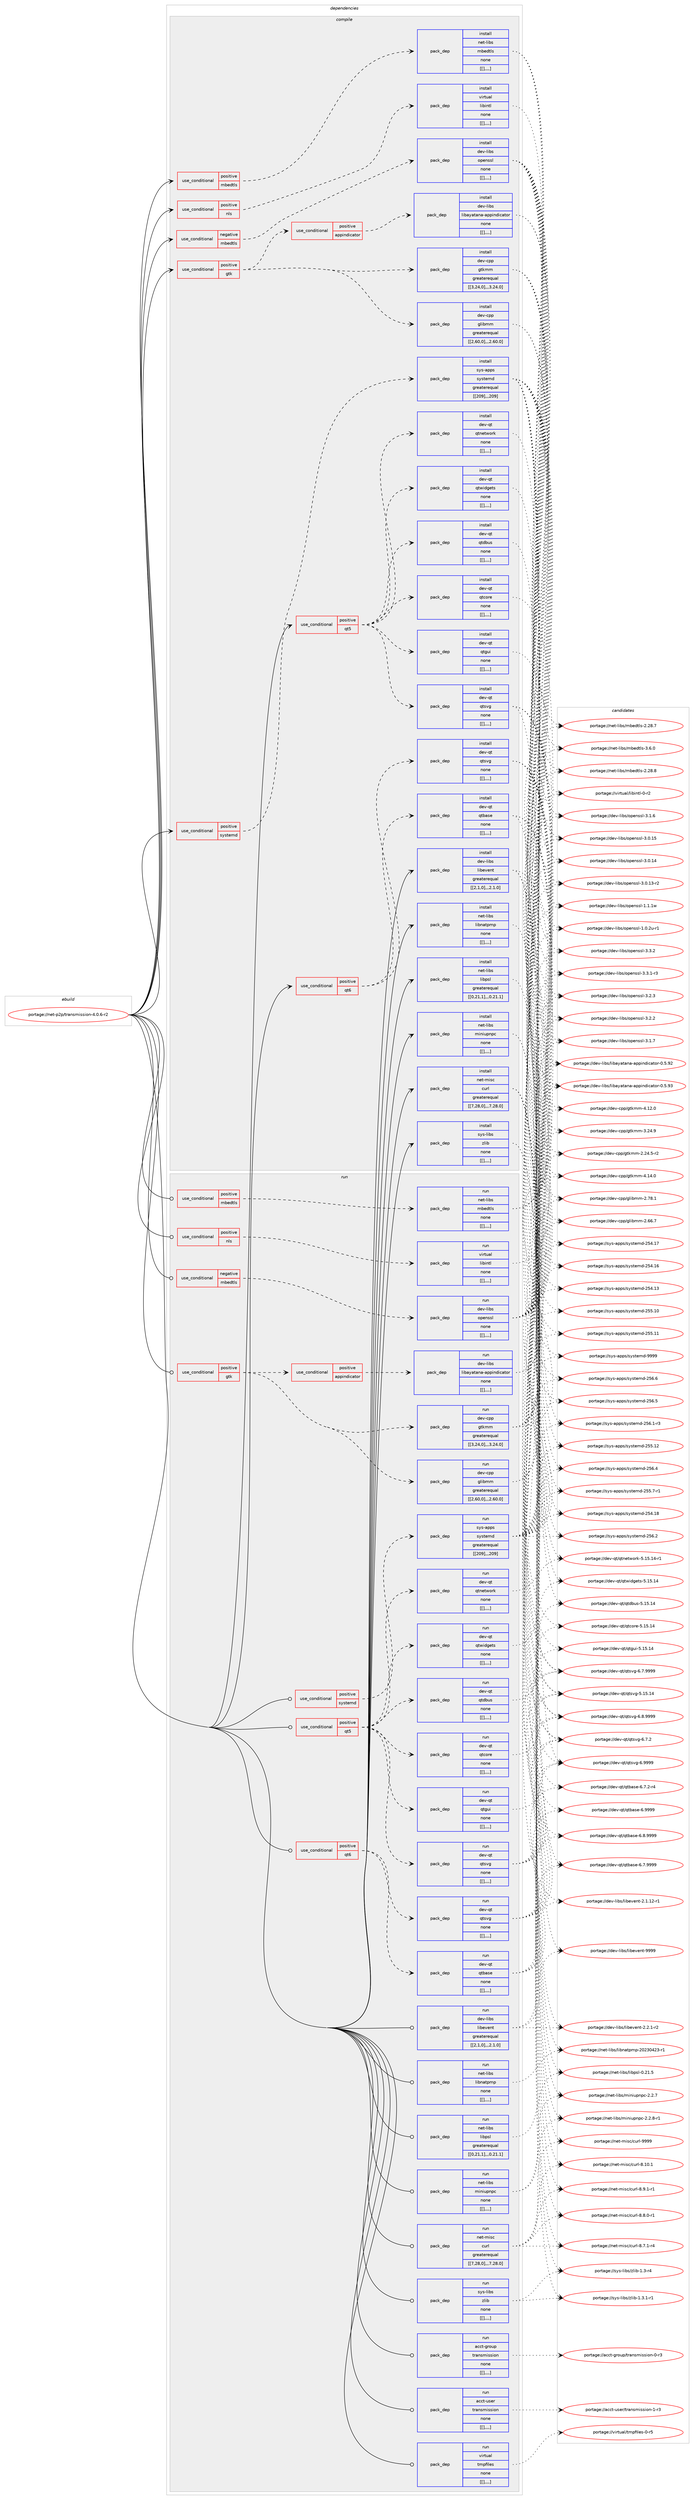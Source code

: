 digraph prolog {

# *************
# Graph options
# *************

newrank=true;
concentrate=true;
compound=true;
graph [rankdir=LR,fontname=Helvetica,fontsize=10,ranksep=1.5];#, ranksep=2.5, nodesep=0.2];
edge  [arrowhead=vee];
node  [fontname=Helvetica,fontsize=10];

# **********
# The ebuild
# **********

subgraph cluster_leftcol {
color=gray;
label=<<i>ebuild</i>>;
id [label="portage://net-p2p/transmission-4.0.6-r2", color=red, width=4, href="../net-p2p/transmission-4.0.6-r2.svg"];
}

# ****************
# The dependencies
# ****************

subgraph cluster_midcol {
color=gray;
label=<<i>dependencies</i>>;
subgraph cluster_compile {
fillcolor="#eeeeee";
style=filled;
label=<<i>compile</i>>;
subgraph cond104345 {
dependency392176 [label=<<TABLE BORDER="0" CELLBORDER="1" CELLSPACING="0" CELLPADDING="4"><TR><TD ROWSPAN="3" CELLPADDING="10">use_conditional</TD></TR><TR><TD>negative</TD></TR><TR><TD>mbedtls</TD></TR></TABLE>>, shape=none, color=red];
subgraph pack285035 {
dependency392177 [label=<<TABLE BORDER="0" CELLBORDER="1" CELLSPACING="0" CELLPADDING="4" WIDTH="220"><TR><TD ROWSPAN="6" CELLPADDING="30">pack_dep</TD></TR><TR><TD WIDTH="110">install</TD></TR><TR><TD>dev-libs</TD></TR><TR><TD>openssl</TD></TR><TR><TD>none</TD></TR><TR><TD>[[],,,,]</TD></TR></TABLE>>, shape=none, color=blue];
}
dependency392176:e -> dependency392177:w [weight=20,style="dashed",arrowhead="vee"];
}
id:e -> dependency392176:w [weight=20,style="solid",arrowhead="vee"];
subgraph cond104346 {
dependency392178 [label=<<TABLE BORDER="0" CELLBORDER="1" CELLSPACING="0" CELLPADDING="4"><TR><TD ROWSPAN="3" CELLPADDING="10">use_conditional</TD></TR><TR><TD>positive</TD></TR><TR><TD>gtk</TD></TR></TABLE>>, shape=none, color=red];
subgraph pack285036 {
dependency392179 [label=<<TABLE BORDER="0" CELLBORDER="1" CELLSPACING="0" CELLPADDING="4" WIDTH="220"><TR><TD ROWSPAN="6" CELLPADDING="30">pack_dep</TD></TR><TR><TD WIDTH="110">install</TD></TR><TR><TD>dev-cpp</TD></TR><TR><TD>gtkmm</TD></TR><TR><TD>greaterequal</TD></TR><TR><TD>[[3,24,0],,,3.24.0]</TD></TR></TABLE>>, shape=none, color=blue];
}
dependency392178:e -> dependency392179:w [weight=20,style="dashed",arrowhead="vee"];
subgraph pack285037 {
dependency392180 [label=<<TABLE BORDER="0" CELLBORDER="1" CELLSPACING="0" CELLPADDING="4" WIDTH="220"><TR><TD ROWSPAN="6" CELLPADDING="30">pack_dep</TD></TR><TR><TD WIDTH="110">install</TD></TR><TR><TD>dev-cpp</TD></TR><TR><TD>glibmm</TD></TR><TR><TD>greaterequal</TD></TR><TR><TD>[[2,60,0],,,2.60.0]</TD></TR></TABLE>>, shape=none, color=blue];
}
dependency392178:e -> dependency392180:w [weight=20,style="dashed",arrowhead="vee"];
subgraph cond104347 {
dependency392181 [label=<<TABLE BORDER="0" CELLBORDER="1" CELLSPACING="0" CELLPADDING="4"><TR><TD ROWSPAN="3" CELLPADDING="10">use_conditional</TD></TR><TR><TD>positive</TD></TR><TR><TD>appindicator</TD></TR></TABLE>>, shape=none, color=red];
subgraph pack285038 {
dependency392182 [label=<<TABLE BORDER="0" CELLBORDER="1" CELLSPACING="0" CELLPADDING="4" WIDTH="220"><TR><TD ROWSPAN="6" CELLPADDING="30">pack_dep</TD></TR><TR><TD WIDTH="110">install</TD></TR><TR><TD>dev-libs</TD></TR><TR><TD>libayatana-appindicator</TD></TR><TR><TD>none</TD></TR><TR><TD>[[],,,,]</TD></TR></TABLE>>, shape=none, color=blue];
}
dependency392181:e -> dependency392182:w [weight=20,style="dashed",arrowhead="vee"];
}
dependency392178:e -> dependency392181:w [weight=20,style="dashed",arrowhead="vee"];
}
id:e -> dependency392178:w [weight=20,style="solid",arrowhead="vee"];
subgraph cond104348 {
dependency392183 [label=<<TABLE BORDER="0" CELLBORDER="1" CELLSPACING="0" CELLPADDING="4"><TR><TD ROWSPAN="3" CELLPADDING="10">use_conditional</TD></TR><TR><TD>positive</TD></TR><TR><TD>mbedtls</TD></TR></TABLE>>, shape=none, color=red];
subgraph pack285039 {
dependency392184 [label=<<TABLE BORDER="0" CELLBORDER="1" CELLSPACING="0" CELLPADDING="4" WIDTH="220"><TR><TD ROWSPAN="6" CELLPADDING="30">pack_dep</TD></TR><TR><TD WIDTH="110">install</TD></TR><TR><TD>net-libs</TD></TR><TR><TD>mbedtls</TD></TR><TR><TD>none</TD></TR><TR><TD>[[],,,,]</TD></TR></TABLE>>, shape=none, color=blue];
}
dependency392183:e -> dependency392184:w [weight=20,style="dashed",arrowhead="vee"];
}
id:e -> dependency392183:w [weight=20,style="solid",arrowhead="vee"];
subgraph cond104349 {
dependency392185 [label=<<TABLE BORDER="0" CELLBORDER="1" CELLSPACING="0" CELLPADDING="4"><TR><TD ROWSPAN="3" CELLPADDING="10">use_conditional</TD></TR><TR><TD>positive</TD></TR><TR><TD>nls</TD></TR></TABLE>>, shape=none, color=red];
subgraph pack285040 {
dependency392186 [label=<<TABLE BORDER="0" CELLBORDER="1" CELLSPACING="0" CELLPADDING="4" WIDTH="220"><TR><TD ROWSPAN="6" CELLPADDING="30">pack_dep</TD></TR><TR><TD WIDTH="110">install</TD></TR><TR><TD>virtual</TD></TR><TR><TD>libintl</TD></TR><TR><TD>none</TD></TR><TR><TD>[[],,,,]</TD></TR></TABLE>>, shape=none, color=blue];
}
dependency392185:e -> dependency392186:w [weight=20,style="dashed",arrowhead="vee"];
}
id:e -> dependency392185:w [weight=20,style="solid",arrowhead="vee"];
subgraph cond104350 {
dependency392187 [label=<<TABLE BORDER="0" CELLBORDER="1" CELLSPACING="0" CELLPADDING="4"><TR><TD ROWSPAN="3" CELLPADDING="10">use_conditional</TD></TR><TR><TD>positive</TD></TR><TR><TD>qt5</TD></TR></TABLE>>, shape=none, color=red];
subgraph pack285041 {
dependency392188 [label=<<TABLE BORDER="0" CELLBORDER="1" CELLSPACING="0" CELLPADDING="4" WIDTH="220"><TR><TD ROWSPAN="6" CELLPADDING="30">pack_dep</TD></TR><TR><TD WIDTH="110">install</TD></TR><TR><TD>dev-qt</TD></TR><TR><TD>qtcore</TD></TR><TR><TD>none</TD></TR><TR><TD>[[],,,,]</TD></TR></TABLE>>, shape=none, color=blue];
}
dependency392187:e -> dependency392188:w [weight=20,style="dashed",arrowhead="vee"];
subgraph pack285042 {
dependency392189 [label=<<TABLE BORDER="0" CELLBORDER="1" CELLSPACING="0" CELLPADDING="4" WIDTH="220"><TR><TD ROWSPAN="6" CELLPADDING="30">pack_dep</TD></TR><TR><TD WIDTH="110">install</TD></TR><TR><TD>dev-qt</TD></TR><TR><TD>qtdbus</TD></TR><TR><TD>none</TD></TR><TR><TD>[[],,,,]</TD></TR></TABLE>>, shape=none, color=blue];
}
dependency392187:e -> dependency392189:w [weight=20,style="dashed",arrowhead="vee"];
subgraph pack285043 {
dependency392190 [label=<<TABLE BORDER="0" CELLBORDER="1" CELLSPACING="0" CELLPADDING="4" WIDTH="220"><TR><TD ROWSPAN="6" CELLPADDING="30">pack_dep</TD></TR><TR><TD WIDTH="110">install</TD></TR><TR><TD>dev-qt</TD></TR><TR><TD>qtgui</TD></TR><TR><TD>none</TD></TR><TR><TD>[[],,,,]</TD></TR></TABLE>>, shape=none, color=blue];
}
dependency392187:e -> dependency392190:w [weight=20,style="dashed",arrowhead="vee"];
subgraph pack285044 {
dependency392191 [label=<<TABLE BORDER="0" CELLBORDER="1" CELLSPACING="0" CELLPADDING="4" WIDTH="220"><TR><TD ROWSPAN="6" CELLPADDING="30">pack_dep</TD></TR><TR><TD WIDTH="110">install</TD></TR><TR><TD>dev-qt</TD></TR><TR><TD>qtnetwork</TD></TR><TR><TD>none</TD></TR><TR><TD>[[],,,,]</TD></TR></TABLE>>, shape=none, color=blue];
}
dependency392187:e -> dependency392191:w [weight=20,style="dashed",arrowhead="vee"];
subgraph pack285045 {
dependency392192 [label=<<TABLE BORDER="0" CELLBORDER="1" CELLSPACING="0" CELLPADDING="4" WIDTH="220"><TR><TD ROWSPAN="6" CELLPADDING="30">pack_dep</TD></TR><TR><TD WIDTH="110">install</TD></TR><TR><TD>dev-qt</TD></TR><TR><TD>qtsvg</TD></TR><TR><TD>none</TD></TR><TR><TD>[[],,,,]</TD></TR></TABLE>>, shape=none, color=blue];
}
dependency392187:e -> dependency392192:w [weight=20,style="dashed",arrowhead="vee"];
subgraph pack285046 {
dependency392193 [label=<<TABLE BORDER="0" CELLBORDER="1" CELLSPACING="0" CELLPADDING="4" WIDTH="220"><TR><TD ROWSPAN="6" CELLPADDING="30">pack_dep</TD></TR><TR><TD WIDTH="110">install</TD></TR><TR><TD>dev-qt</TD></TR><TR><TD>qtwidgets</TD></TR><TR><TD>none</TD></TR><TR><TD>[[],,,,]</TD></TR></TABLE>>, shape=none, color=blue];
}
dependency392187:e -> dependency392193:w [weight=20,style="dashed",arrowhead="vee"];
}
id:e -> dependency392187:w [weight=20,style="solid",arrowhead="vee"];
subgraph cond104351 {
dependency392194 [label=<<TABLE BORDER="0" CELLBORDER="1" CELLSPACING="0" CELLPADDING="4"><TR><TD ROWSPAN="3" CELLPADDING="10">use_conditional</TD></TR><TR><TD>positive</TD></TR><TR><TD>qt6</TD></TR></TABLE>>, shape=none, color=red];
subgraph pack285047 {
dependency392195 [label=<<TABLE BORDER="0" CELLBORDER="1" CELLSPACING="0" CELLPADDING="4" WIDTH="220"><TR><TD ROWSPAN="6" CELLPADDING="30">pack_dep</TD></TR><TR><TD WIDTH="110">install</TD></TR><TR><TD>dev-qt</TD></TR><TR><TD>qtbase</TD></TR><TR><TD>none</TD></TR><TR><TD>[[],,,,]</TD></TR></TABLE>>, shape=none, color=blue];
}
dependency392194:e -> dependency392195:w [weight=20,style="dashed",arrowhead="vee"];
subgraph pack285048 {
dependency392196 [label=<<TABLE BORDER="0" CELLBORDER="1" CELLSPACING="0" CELLPADDING="4" WIDTH="220"><TR><TD ROWSPAN="6" CELLPADDING="30">pack_dep</TD></TR><TR><TD WIDTH="110">install</TD></TR><TR><TD>dev-qt</TD></TR><TR><TD>qtsvg</TD></TR><TR><TD>none</TD></TR><TR><TD>[[],,,,]</TD></TR></TABLE>>, shape=none, color=blue];
}
dependency392194:e -> dependency392196:w [weight=20,style="dashed",arrowhead="vee"];
}
id:e -> dependency392194:w [weight=20,style="solid",arrowhead="vee"];
subgraph cond104352 {
dependency392197 [label=<<TABLE BORDER="0" CELLBORDER="1" CELLSPACING="0" CELLPADDING="4"><TR><TD ROWSPAN="3" CELLPADDING="10">use_conditional</TD></TR><TR><TD>positive</TD></TR><TR><TD>systemd</TD></TR></TABLE>>, shape=none, color=red];
subgraph pack285049 {
dependency392198 [label=<<TABLE BORDER="0" CELLBORDER="1" CELLSPACING="0" CELLPADDING="4" WIDTH="220"><TR><TD ROWSPAN="6" CELLPADDING="30">pack_dep</TD></TR><TR><TD WIDTH="110">install</TD></TR><TR><TD>sys-apps</TD></TR><TR><TD>systemd</TD></TR><TR><TD>greaterequal</TD></TR><TR><TD>[[209],,,209]</TD></TR></TABLE>>, shape=none, color=blue];
}
dependency392197:e -> dependency392198:w [weight=20,style="dashed",arrowhead="vee"];
}
id:e -> dependency392197:w [weight=20,style="solid",arrowhead="vee"];
subgraph pack285050 {
dependency392199 [label=<<TABLE BORDER="0" CELLBORDER="1" CELLSPACING="0" CELLPADDING="4" WIDTH="220"><TR><TD ROWSPAN="6" CELLPADDING="30">pack_dep</TD></TR><TR><TD WIDTH="110">install</TD></TR><TR><TD>dev-libs</TD></TR><TR><TD>libevent</TD></TR><TR><TD>greaterequal</TD></TR><TR><TD>[[2,1,0],,,2.1.0]</TD></TR></TABLE>>, shape=none, color=blue];
}
id:e -> dependency392199:w [weight=20,style="solid",arrowhead="vee"];
subgraph pack285051 {
dependency392200 [label=<<TABLE BORDER="0" CELLBORDER="1" CELLSPACING="0" CELLPADDING="4" WIDTH="220"><TR><TD ROWSPAN="6" CELLPADDING="30">pack_dep</TD></TR><TR><TD WIDTH="110">install</TD></TR><TR><TD>net-libs</TD></TR><TR><TD>libnatpmp</TD></TR><TR><TD>none</TD></TR><TR><TD>[[],,,,]</TD></TR></TABLE>>, shape=none, color=blue];
}
id:e -> dependency392200:w [weight=20,style="solid",arrowhead="vee"];
subgraph pack285052 {
dependency392201 [label=<<TABLE BORDER="0" CELLBORDER="1" CELLSPACING="0" CELLPADDING="4" WIDTH="220"><TR><TD ROWSPAN="6" CELLPADDING="30">pack_dep</TD></TR><TR><TD WIDTH="110">install</TD></TR><TR><TD>net-libs</TD></TR><TR><TD>libpsl</TD></TR><TR><TD>greaterequal</TD></TR><TR><TD>[[0,21,1],,,0.21.1]</TD></TR></TABLE>>, shape=none, color=blue];
}
id:e -> dependency392201:w [weight=20,style="solid",arrowhead="vee"];
subgraph pack285053 {
dependency392202 [label=<<TABLE BORDER="0" CELLBORDER="1" CELLSPACING="0" CELLPADDING="4" WIDTH="220"><TR><TD ROWSPAN="6" CELLPADDING="30">pack_dep</TD></TR><TR><TD WIDTH="110">install</TD></TR><TR><TD>net-libs</TD></TR><TR><TD>miniupnpc</TD></TR><TR><TD>none</TD></TR><TR><TD>[[],,,,]</TD></TR></TABLE>>, shape=none, color=blue];
}
id:e -> dependency392202:w [weight=20,style="solid",arrowhead="vee"];
subgraph pack285054 {
dependency392203 [label=<<TABLE BORDER="0" CELLBORDER="1" CELLSPACING="0" CELLPADDING="4" WIDTH="220"><TR><TD ROWSPAN="6" CELLPADDING="30">pack_dep</TD></TR><TR><TD WIDTH="110">install</TD></TR><TR><TD>net-misc</TD></TR><TR><TD>curl</TD></TR><TR><TD>greaterequal</TD></TR><TR><TD>[[7,28,0],,,7.28.0]</TD></TR></TABLE>>, shape=none, color=blue];
}
id:e -> dependency392203:w [weight=20,style="solid",arrowhead="vee"];
subgraph pack285055 {
dependency392204 [label=<<TABLE BORDER="0" CELLBORDER="1" CELLSPACING="0" CELLPADDING="4" WIDTH="220"><TR><TD ROWSPAN="6" CELLPADDING="30">pack_dep</TD></TR><TR><TD WIDTH="110">install</TD></TR><TR><TD>sys-libs</TD></TR><TR><TD>zlib</TD></TR><TR><TD>none</TD></TR><TR><TD>[[],,,,]</TD></TR></TABLE>>, shape=none, color=blue];
}
id:e -> dependency392204:w [weight=20,style="solid",arrowhead="vee"];
}
subgraph cluster_compileandrun {
fillcolor="#eeeeee";
style=filled;
label=<<i>compile and run</i>>;
}
subgraph cluster_run {
fillcolor="#eeeeee";
style=filled;
label=<<i>run</i>>;
subgraph cond104353 {
dependency392205 [label=<<TABLE BORDER="0" CELLBORDER="1" CELLSPACING="0" CELLPADDING="4"><TR><TD ROWSPAN="3" CELLPADDING="10">use_conditional</TD></TR><TR><TD>negative</TD></TR><TR><TD>mbedtls</TD></TR></TABLE>>, shape=none, color=red];
subgraph pack285056 {
dependency392206 [label=<<TABLE BORDER="0" CELLBORDER="1" CELLSPACING="0" CELLPADDING="4" WIDTH="220"><TR><TD ROWSPAN="6" CELLPADDING="30">pack_dep</TD></TR><TR><TD WIDTH="110">run</TD></TR><TR><TD>dev-libs</TD></TR><TR><TD>openssl</TD></TR><TR><TD>none</TD></TR><TR><TD>[[],,,,]</TD></TR></TABLE>>, shape=none, color=blue];
}
dependency392205:e -> dependency392206:w [weight=20,style="dashed",arrowhead="vee"];
}
id:e -> dependency392205:w [weight=20,style="solid",arrowhead="odot"];
subgraph cond104354 {
dependency392207 [label=<<TABLE BORDER="0" CELLBORDER="1" CELLSPACING="0" CELLPADDING="4"><TR><TD ROWSPAN="3" CELLPADDING="10">use_conditional</TD></TR><TR><TD>positive</TD></TR><TR><TD>gtk</TD></TR></TABLE>>, shape=none, color=red];
subgraph pack285057 {
dependency392208 [label=<<TABLE BORDER="0" CELLBORDER="1" CELLSPACING="0" CELLPADDING="4" WIDTH="220"><TR><TD ROWSPAN="6" CELLPADDING="30">pack_dep</TD></TR><TR><TD WIDTH="110">run</TD></TR><TR><TD>dev-cpp</TD></TR><TR><TD>gtkmm</TD></TR><TR><TD>greaterequal</TD></TR><TR><TD>[[3,24,0],,,3.24.0]</TD></TR></TABLE>>, shape=none, color=blue];
}
dependency392207:e -> dependency392208:w [weight=20,style="dashed",arrowhead="vee"];
subgraph pack285058 {
dependency392209 [label=<<TABLE BORDER="0" CELLBORDER="1" CELLSPACING="0" CELLPADDING="4" WIDTH="220"><TR><TD ROWSPAN="6" CELLPADDING="30">pack_dep</TD></TR><TR><TD WIDTH="110">run</TD></TR><TR><TD>dev-cpp</TD></TR><TR><TD>glibmm</TD></TR><TR><TD>greaterequal</TD></TR><TR><TD>[[2,60,0],,,2.60.0]</TD></TR></TABLE>>, shape=none, color=blue];
}
dependency392207:e -> dependency392209:w [weight=20,style="dashed",arrowhead="vee"];
subgraph cond104355 {
dependency392210 [label=<<TABLE BORDER="0" CELLBORDER="1" CELLSPACING="0" CELLPADDING="4"><TR><TD ROWSPAN="3" CELLPADDING="10">use_conditional</TD></TR><TR><TD>positive</TD></TR><TR><TD>appindicator</TD></TR></TABLE>>, shape=none, color=red];
subgraph pack285059 {
dependency392211 [label=<<TABLE BORDER="0" CELLBORDER="1" CELLSPACING="0" CELLPADDING="4" WIDTH="220"><TR><TD ROWSPAN="6" CELLPADDING="30">pack_dep</TD></TR><TR><TD WIDTH="110">run</TD></TR><TR><TD>dev-libs</TD></TR><TR><TD>libayatana-appindicator</TD></TR><TR><TD>none</TD></TR><TR><TD>[[],,,,]</TD></TR></TABLE>>, shape=none, color=blue];
}
dependency392210:e -> dependency392211:w [weight=20,style="dashed",arrowhead="vee"];
}
dependency392207:e -> dependency392210:w [weight=20,style="dashed",arrowhead="vee"];
}
id:e -> dependency392207:w [weight=20,style="solid",arrowhead="odot"];
subgraph cond104356 {
dependency392212 [label=<<TABLE BORDER="0" CELLBORDER="1" CELLSPACING="0" CELLPADDING="4"><TR><TD ROWSPAN="3" CELLPADDING="10">use_conditional</TD></TR><TR><TD>positive</TD></TR><TR><TD>mbedtls</TD></TR></TABLE>>, shape=none, color=red];
subgraph pack285060 {
dependency392213 [label=<<TABLE BORDER="0" CELLBORDER="1" CELLSPACING="0" CELLPADDING="4" WIDTH="220"><TR><TD ROWSPAN="6" CELLPADDING="30">pack_dep</TD></TR><TR><TD WIDTH="110">run</TD></TR><TR><TD>net-libs</TD></TR><TR><TD>mbedtls</TD></TR><TR><TD>none</TD></TR><TR><TD>[[],,,,]</TD></TR></TABLE>>, shape=none, color=blue];
}
dependency392212:e -> dependency392213:w [weight=20,style="dashed",arrowhead="vee"];
}
id:e -> dependency392212:w [weight=20,style="solid",arrowhead="odot"];
subgraph cond104357 {
dependency392214 [label=<<TABLE BORDER="0" CELLBORDER="1" CELLSPACING="0" CELLPADDING="4"><TR><TD ROWSPAN="3" CELLPADDING="10">use_conditional</TD></TR><TR><TD>positive</TD></TR><TR><TD>nls</TD></TR></TABLE>>, shape=none, color=red];
subgraph pack285061 {
dependency392215 [label=<<TABLE BORDER="0" CELLBORDER="1" CELLSPACING="0" CELLPADDING="4" WIDTH="220"><TR><TD ROWSPAN="6" CELLPADDING="30">pack_dep</TD></TR><TR><TD WIDTH="110">run</TD></TR><TR><TD>virtual</TD></TR><TR><TD>libintl</TD></TR><TR><TD>none</TD></TR><TR><TD>[[],,,,]</TD></TR></TABLE>>, shape=none, color=blue];
}
dependency392214:e -> dependency392215:w [weight=20,style="dashed",arrowhead="vee"];
}
id:e -> dependency392214:w [weight=20,style="solid",arrowhead="odot"];
subgraph cond104358 {
dependency392216 [label=<<TABLE BORDER="0" CELLBORDER="1" CELLSPACING="0" CELLPADDING="4"><TR><TD ROWSPAN="3" CELLPADDING="10">use_conditional</TD></TR><TR><TD>positive</TD></TR><TR><TD>qt5</TD></TR></TABLE>>, shape=none, color=red];
subgraph pack285062 {
dependency392217 [label=<<TABLE BORDER="0" CELLBORDER="1" CELLSPACING="0" CELLPADDING="4" WIDTH="220"><TR><TD ROWSPAN="6" CELLPADDING="30">pack_dep</TD></TR><TR><TD WIDTH="110">run</TD></TR><TR><TD>dev-qt</TD></TR><TR><TD>qtcore</TD></TR><TR><TD>none</TD></TR><TR><TD>[[],,,,]</TD></TR></TABLE>>, shape=none, color=blue];
}
dependency392216:e -> dependency392217:w [weight=20,style="dashed",arrowhead="vee"];
subgraph pack285063 {
dependency392218 [label=<<TABLE BORDER="0" CELLBORDER="1" CELLSPACING="0" CELLPADDING="4" WIDTH="220"><TR><TD ROWSPAN="6" CELLPADDING="30">pack_dep</TD></TR><TR><TD WIDTH="110">run</TD></TR><TR><TD>dev-qt</TD></TR><TR><TD>qtdbus</TD></TR><TR><TD>none</TD></TR><TR><TD>[[],,,,]</TD></TR></TABLE>>, shape=none, color=blue];
}
dependency392216:e -> dependency392218:w [weight=20,style="dashed",arrowhead="vee"];
subgraph pack285064 {
dependency392219 [label=<<TABLE BORDER="0" CELLBORDER="1" CELLSPACING="0" CELLPADDING="4" WIDTH="220"><TR><TD ROWSPAN="6" CELLPADDING="30">pack_dep</TD></TR><TR><TD WIDTH="110">run</TD></TR><TR><TD>dev-qt</TD></TR><TR><TD>qtgui</TD></TR><TR><TD>none</TD></TR><TR><TD>[[],,,,]</TD></TR></TABLE>>, shape=none, color=blue];
}
dependency392216:e -> dependency392219:w [weight=20,style="dashed",arrowhead="vee"];
subgraph pack285065 {
dependency392220 [label=<<TABLE BORDER="0" CELLBORDER="1" CELLSPACING="0" CELLPADDING="4" WIDTH="220"><TR><TD ROWSPAN="6" CELLPADDING="30">pack_dep</TD></TR><TR><TD WIDTH="110">run</TD></TR><TR><TD>dev-qt</TD></TR><TR><TD>qtnetwork</TD></TR><TR><TD>none</TD></TR><TR><TD>[[],,,,]</TD></TR></TABLE>>, shape=none, color=blue];
}
dependency392216:e -> dependency392220:w [weight=20,style="dashed",arrowhead="vee"];
subgraph pack285066 {
dependency392221 [label=<<TABLE BORDER="0" CELLBORDER="1" CELLSPACING="0" CELLPADDING="4" WIDTH="220"><TR><TD ROWSPAN="6" CELLPADDING="30">pack_dep</TD></TR><TR><TD WIDTH="110">run</TD></TR><TR><TD>dev-qt</TD></TR><TR><TD>qtsvg</TD></TR><TR><TD>none</TD></TR><TR><TD>[[],,,,]</TD></TR></TABLE>>, shape=none, color=blue];
}
dependency392216:e -> dependency392221:w [weight=20,style="dashed",arrowhead="vee"];
subgraph pack285067 {
dependency392222 [label=<<TABLE BORDER="0" CELLBORDER="1" CELLSPACING="0" CELLPADDING="4" WIDTH="220"><TR><TD ROWSPAN="6" CELLPADDING="30">pack_dep</TD></TR><TR><TD WIDTH="110">run</TD></TR><TR><TD>dev-qt</TD></TR><TR><TD>qtwidgets</TD></TR><TR><TD>none</TD></TR><TR><TD>[[],,,,]</TD></TR></TABLE>>, shape=none, color=blue];
}
dependency392216:e -> dependency392222:w [weight=20,style="dashed",arrowhead="vee"];
}
id:e -> dependency392216:w [weight=20,style="solid",arrowhead="odot"];
subgraph cond104359 {
dependency392223 [label=<<TABLE BORDER="0" CELLBORDER="1" CELLSPACING="0" CELLPADDING="4"><TR><TD ROWSPAN="3" CELLPADDING="10">use_conditional</TD></TR><TR><TD>positive</TD></TR><TR><TD>qt6</TD></TR></TABLE>>, shape=none, color=red];
subgraph pack285068 {
dependency392224 [label=<<TABLE BORDER="0" CELLBORDER="1" CELLSPACING="0" CELLPADDING="4" WIDTH="220"><TR><TD ROWSPAN="6" CELLPADDING="30">pack_dep</TD></TR><TR><TD WIDTH="110">run</TD></TR><TR><TD>dev-qt</TD></TR><TR><TD>qtbase</TD></TR><TR><TD>none</TD></TR><TR><TD>[[],,,,]</TD></TR></TABLE>>, shape=none, color=blue];
}
dependency392223:e -> dependency392224:w [weight=20,style="dashed",arrowhead="vee"];
subgraph pack285069 {
dependency392225 [label=<<TABLE BORDER="0" CELLBORDER="1" CELLSPACING="0" CELLPADDING="4" WIDTH="220"><TR><TD ROWSPAN="6" CELLPADDING="30">pack_dep</TD></TR><TR><TD WIDTH="110">run</TD></TR><TR><TD>dev-qt</TD></TR><TR><TD>qtsvg</TD></TR><TR><TD>none</TD></TR><TR><TD>[[],,,,]</TD></TR></TABLE>>, shape=none, color=blue];
}
dependency392223:e -> dependency392225:w [weight=20,style="dashed",arrowhead="vee"];
}
id:e -> dependency392223:w [weight=20,style="solid",arrowhead="odot"];
subgraph cond104360 {
dependency392226 [label=<<TABLE BORDER="0" CELLBORDER="1" CELLSPACING="0" CELLPADDING="4"><TR><TD ROWSPAN="3" CELLPADDING="10">use_conditional</TD></TR><TR><TD>positive</TD></TR><TR><TD>systemd</TD></TR></TABLE>>, shape=none, color=red];
subgraph pack285070 {
dependency392227 [label=<<TABLE BORDER="0" CELLBORDER="1" CELLSPACING="0" CELLPADDING="4" WIDTH="220"><TR><TD ROWSPAN="6" CELLPADDING="30">pack_dep</TD></TR><TR><TD WIDTH="110">run</TD></TR><TR><TD>sys-apps</TD></TR><TR><TD>systemd</TD></TR><TR><TD>greaterequal</TD></TR><TR><TD>[[209],,,209]</TD></TR></TABLE>>, shape=none, color=blue];
}
dependency392226:e -> dependency392227:w [weight=20,style="dashed",arrowhead="vee"];
}
id:e -> dependency392226:w [weight=20,style="solid",arrowhead="odot"];
subgraph pack285071 {
dependency392228 [label=<<TABLE BORDER="0" CELLBORDER="1" CELLSPACING="0" CELLPADDING="4" WIDTH="220"><TR><TD ROWSPAN="6" CELLPADDING="30">pack_dep</TD></TR><TR><TD WIDTH="110">run</TD></TR><TR><TD>acct-group</TD></TR><TR><TD>transmission</TD></TR><TR><TD>none</TD></TR><TR><TD>[[],,,,]</TD></TR></TABLE>>, shape=none, color=blue];
}
id:e -> dependency392228:w [weight=20,style="solid",arrowhead="odot"];
subgraph pack285072 {
dependency392229 [label=<<TABLE BORDER="0" CELLBORDER="1" CELLSPACING="0" CELLPADDING="4" WIDTH="220"><TR><TD ROWSPAN="6" CELLPADDING="30">pack_dep</TD></TR><TR><TD WIDTH="110">run</TD></TR><TR><TD>acct-user</TD></TR><TR><TD>transmission</TD></TR><TR><TD>none</TD></TR><TR><TD>[[],,,,]</TD></TR></TABLE>>, shape=none, color=blue];
}
id:e -> dependency392229:w [weight=20,style="solid",arrowhead="odot"];
subgraph pack285073 {
dependency392230 [label=<<TABLE BORDER="0" CELLBORDER="1" CELLSPACING="0" CELLPADDING="4" WIDTH="220"><TR><TD ROWSPAN="6" CELLPADDING="30">pack_dep</TD></TR><TR><TD WIDTH="110">run</TD></TR><TR><TD>dev-libs</TD></TR><TR><TD>libevent</TD></TR><TR><TD>greaterequal</TD></TR><TR><TD>[[2,1,0],,,2.1.0]</TD></TR></TABLE>>, shape=none, color=blue];
}
id:e -> dependency392230:w [weight=20,style="solid",arrowhead="odot"];
subgraph pack285074 {
dependency392231 [label=<<TABLE BORDER="0" CELLBORDER="1" CELLSPACING="0" CELLPADDING="4" WIDTH="220"><TR><TD ROWSPAN="6" CELLPADDING="30">pack_dep</TD></TR><TR><TD WIDTH="110">run</TD></TR><TR><TD>net-libs</TD></TR><TR><TD>libnatpmp</TD></TR><TR><TD>none</TD></TR><TR><TD>[[],,,,]</TD></TR></TABLE>>, shape=none, color=blue];
}
id:e -> dependency392231:w [weight=20,style="solid",arrowhead="odot"];
subgraph pack285075 {
dependency392232 [label=<<TABLE BORDER="0" CELLBORDER="1" CELLSPACING="0" CELLPADDING="4" WIDTH="220"><TR><TD ROWSPAN="6" CELLPADDING="30">pack_dep</TD></TR><TR><TD WIDTH="110">run</TD></TR><TR><TD>net-libs</TD></TR><TR><TD>libpsl</TD></TR><TR><TD>greaterequal</TD></TR><TR><TD>[[0,21,1],,,0.21.1]</TD></TR></TABLE>>, shape=none, color=blue];
}
id:e -> dependency392232:w [weight=20,style="solid",arrowhead="odot"];
subgraph pack285076 {
dependency392233 [label=<<TABLE BORDER="0" CELLBORDER="1" CELLSPACING="0" CELLPADDING="4" WIDTH="220"><TR><TD ROWSPAN="6" CELLPADDING="30">pack_dep</TD></TR><TR><TD WIDTH="110">run</TD></TR><TR><TD>net-libs</TD></TR><TR><TD>miniupnpc</TD></TR><TR><TD>none</TD></TR><TR><TD>[[],,,,]</TD></TR></TABLE>>, shape=none, color=blue];
}
id:e -> dependency392233:w [weight=20,style="solid",arrowhead="odot"];
subgraph pack285077 {
dependency392234 [label=<<TABLE BORDER="0" CELLBORDER="1" CELLSPACING="0" CELLPADDING="4" WIDTH="220"><TR><TD ROWSPAN="6" CELLPADDING="30">pack_dep</TD></TR><TR><TD WIDTH="110">run</TD></TR><TR><TD>net-misc</TD></TR><TR><TD>curl</TD></TR><TR><TD>greaterequal</TD></TR><TR><TD>[[7,28,0],,,7.28.0]</TD></TR></TABLE>>, shape=none, color=blue];
}
id:e -> dependency392234:w [weight=20,style="solid",arrowhead="odot"];
subgraph pack285078 {
dependency392235 [label=<<TABLE BORDER="0" CELLBORDER="1" CELLSPACING="0" CELLPADDING="4" WIDTH="220"><TR><TD ROWSPAN="6" CELLPADDING="30">pack_dep</TD></TR><TR><TD WIDTH="110">run</TD></TR><TR><TD>sys-libs</TD></TR><TR><TD>zlib</TD></TR><TR><TD>none</TD></TR><TR><TD>[[],,,,]</TD></TR></TABLE>>, shape=none, color=blue];
}
id:e -> dependency392235:w [weight=20,style="solid",arrowhead="odot"];
subgraph pack285079 {
dependency392236 [label=<<TABLE BORDER="0" CELLBORDER="1" CELLSPACING="0" CELLPADDING="4" WIDTH="220"><TR><TD ROWSPAN="6" CELLPADDING="30">pack_dep</TD></TR><TR><TD WIDTH="110">run</TD></TR><TR><TD>virtual</TD></TR><TR><TD>tmpfiles</TD></TR><TR><TD>none</TD></TR><TR><TD>[[],,,,]</TD></TR></TABLE>>, shape=none, color=blue];
}
id:e -> dependency392236:w [weight=20,style="solid",arrowhead="odot"];
}
}

# **************
# The candidates
# **************

subgraph cluster_choices {
rank=same;
color=gray;
label=<<i>candidates</i>>;

subgraph choice285035 {
color=black;
nodesep=1;
choice100101118451081059811547111112101110115115108455146514650 [label="portage://dev-libs/openssl-3.3.2", color=red, width=4,href="../dev-libs/openssl-3.3.2.svg"];
choice1001011184510810598115471111121011101151151084551465146494511451 [label="portage://dev-libs/openssl-3.3.1-r3", color=red, width=4,href="../dev-libs/openssl-3.3.1-r3.svg"];
choice100101118451081059811547111112101110115115108455146504651 [label="portage://dev-libs/openssl-3.2.3", color=red, width=4,href="../dev-libs/openssl-3.2.3.svg"];
choice100101118451081059811547111112101110115115108455146504650 [label="portage://dev-libs/openssl-3.2.2", color=red, width=4,href="../dev-libs/openssl-3.2.2.svg"];
choice100101118451081059811547111112101110115115108455146494655 [label="portage://dev-libs/openssl-3.1.7", color=red, width=4,href="../dev-libs/openssl-3.1.7.svg"];
choice100101118451081059811547111112101110115115108455146494654 [label="portage://dev-libs/openssl-3.1.6", color=red, width=4,href="../dev-libs/openssl-3.1.6.svg"];
choice10010111845108105981154711111210111011511510845514648464953 [label="portage://dev-libs/openssl-3.0.15", color=red, width=4,href="../dev-libs/openssl-3.0.15.svg"];
choice10010111845108105981154711111210111011511510845514648464952 [label="portage://dev-libs/openssl-3.0.14", color=red, width=4,href="../dev-libs/openssl-3.0.14.svg"];
choice100101118451081059811547111112101110115115108455146484649514511450 [label="portage://dev-libs/openssl-3.0.13-r2", color=red, width=4,href="../dev-libs/openssl-3.0.13-r2.svg"];
choice100101118451081059811547111112101110115115108454946494649119 [label="portage://dev-libs/openssl-1.1.1w", color=red, width=4,href="../dev-libs/openssl-1.1.1w.svg"];
choice1001011184510810598115471111121011101151151084549464846501174511449 [label="portage://dev-libs/openssl-1.0.2u-r1", color=red, width=4,href="../dev-libs/openssl-1.0.2u-r1.svg"];
dependency392177:e -> choice100101118451081059811547111112101110115115108455146514650:w [style=dotted,weight="100"];
dependency392177:e -> choice1001011184510810598115471111121011101151151084551465146494511451:w [style=dotted,weight="100"];
dependency392177:e -> choice100101118451081059811547111112101110115115108455146504651:w [style=dotted,weight="100"];
dependency392177:e -> choice100101118451081059811547111112101110115115108455146504650:w [style=dotted,weight="100"];
dependency392177:e -> choice100101118451081059811547111112101110115115108455146494655:w [style=dotted,weight="100"];
dependency392177:e -> choice100101118451081059811547111112101110115115108455146494654:w [style=dotted,weight="100"];
dependency392177:e -> choice10010111845108105981154711111210111011511510845514648464953:w [style=dotted,weight="100"];
dependency392177:e -> choice10010111845108105981154711111210111011511510845514648464952:w [style=dotted,weight="100"];
dependency392177:e -> choice100101118451081059811547111112101110115115108455146484649514511450:w [style=dotted,weight="100"];
dependency392177:e -> choice100101118451081059811547111112101110115115108454946494649119:w [style=dotted,weight="100"];
dependency392177:e -> choice1001011184510810598115471111121011101151151084549464846501174511449:w [style=dotted,weight="100"];
}
subgraph choice285036 {
color=black;
nodesep=1;
choice10010111845991121124710311610710910945524649524648 [label="portage://dev-cpp/gtkmm-4.14.0", color=red, width=4,href="../dev-cpp/gtkmm-4.14.0.svg"];
choice10010111845991121124710311610710910945524649504648 [label="portage://dev-cpp/gtkmm-4.12.0", color=red, width=4,href="../dev-cpp/gtkmm-4.12.0.svg"];
choice10010111845991121124710311610710910945514650524657 [label="portage://dev-cpp/gtkmm-3.24.9", color=red, width=4,href="../dev-cpp/gtkmm-3.24.9.svg"];
choice100101118459911211247103116107109109455046505246534511450 [label="portage://dev-cpp/gtkmm-2.24.5-r2", color=red, width=4,href="../dev-cpp/gtkmm-2.24.5-r2.svg"];
dependency392179:e -> choice10010111845991121124710311610710910945524649524648:w [style=dotted,weight="100"];
dependency392179:e -> choice10010111845991121124710311610710910945524649504648:w [style=dotted,weight="100"];
dependency392179:e -> choice10010111845991121124710311610710910945514650524657:w [style=dotted,weight="100"];
dependency392179:e -> choice100101118459911211247103116107109109455046505246534511450:w [style=dotted,weight="100"];
}
subgraph choice285037 {
color=black;
nodesep=1;
choice1001011184599112112471031081059810910945504655564649 [label="portage://dev-cpp/glibmm-2.78.1", color=red, width=4,href="../dev-cpp/glibmm-2.78.1.svg"];
choice1001011184599112112471031081059810910945504654544655 [label="portage://dev-cpp/glibmm-2.66.7", color=red, width=4,href="../dev-cpp/glibmm-2.66.7.svg"];
dependency392180:e -> choice1001011184599112112471031081059810910945504655564649:w [style=dotted,weight="100"];
dependency392180:e -> choice1001011184599112112471031081059810910945504654544655:w [style=dotted,weight="100"];
}
subgraph choice285038 {
color=black;
nodesep=1;
choice10010111845108105981154710810598971219711697110974597112112105110100105999711611111445484653465751 [label="portage://dev-libs/libayatana-appindicator-0.5.93", color=red, width=4,href="../dev-libs/libayatana-appindicator-0.5.93.svg"];
choice10010111845108105981154710810598971219711697110974597112112105110100105999711611111445484653465750 [label="portage://dev-libs/libayatana-appindicator-0.5.92", color=red, width=4,href="../dev-libs/libayatana-appindicator-0.5.92.svg"];
dependency392182:e -> choice10010111845108105981154710810598971219711697110974597112112105110100105999711611111445484653465751:w [style=dotted,weight="100"];
dependency392182:e -> choice10010111845108105981154710810598971219711697110974597112112105110100105999711611111445484653465750:w [style=dotted,weight="100"];
}
subgraph choice285039 {
color=black;
nodesep=1;
choice11010111645108105981154710998101100116108115455146544648 [label="portage://net-libs/mbedtls-3.6.0", color=red, width=4,href="../net-libs/mbedtls-3.6.0.svg"];
choice1101011164510810598115471099810110011610811545504650564656 [label="portage://net-libs/mbedtls-2.28.8", color=red, width=4,href="../net-libs/mbedtls-2.28.8.svg"];
choice1101011164510810598115471099810110011610811545504650564655 [label="portage://net-libs/mbedtls-2.28.7", color=red, width=4,href="../net-libs/mbedtls-2.28.7.svg"];
dependency392184:e -> choice11010111645108105981154710998101100116108115455146544648:w [style=dotted,weight="100"];
dependency392184:e -> choice1101011164510810598115471099810110011610811545504650564656:w [style=dotted,weight="100"];
dependency392184:e -> choice1101011164510810598115471099810110011610811545504650564655:w [style=dotted,weight="100"];
}
subgraph choice285040 {
color=black;
nodesep=1;
choice11810511411611797108471081059810511011610845484511450 [label="portage://virtual/libintl-0-r2", color=red, width=4,href="../virtual/libintl-0-r2.svg"];
dependency392186:e -> choice11810511411611797108471081059810511011610845484511450:w [style=dotted,weight="100"];
}
subgraph choice285041 {
color=black;
nodesep=1;
choice1001011184511311647113116991111141014553464953464952 [label="portage://dev-qt/qtcore-5.15.14", color=red, width=4,href="../dev-qt/qtcore-5.15.14.svg"];
dependency392188:e -> choice1001011184511311647113116991111141014553464953464952:w [style=dotted,weight="100"];
}
subgraph choice285042 {
color=black;
nodesep=1;
choice1001011184511311647113116100981171154553464953464952 [label="portage://dev-qt/qtdbus-5.15.14", color=red, width=4,href="../dev-qt/qtdbus-5.15.14.svg"];
dependency392189:e -> choice1001011184511311647113116100981171154553464953464952:w [style=dotted,weight="100"];
}
subgraph choice285043 {
color=black;
nodesep=1;
choice10010111845113116471131161031171054553464953464952 [label="portage://dev-qt/qtgui-5.15.14", color=red, width=4,href="../dev-qt/qtgui-5.15.14.svg"];
dependency392190:e -> choice10010111845113116471131161031171054553464953464952:w [style=dotted,weight="100"];
}
subgraph choice285044 {
color=black;
nodesep=1;
choice100101118451131164711311611010111611911111410745534649534649524511449 [label="portage://dev-qt/qtnetwork-5.15.14-r1", color=red, width=4,href="../dev-qt/qtnetwork-5.15.14-r1.svg"];
dependency392191:e -> choice100101118451131164711311611010111611911111410745534649534649524511449:w [style=dotted,weight="100"];
}
subgraph choice285045 {
color=black;
nodesep=1;
choice100101118451131164711311611511810345544657575757 [label="portage://dev-qt/qtsvg-6.9999", color=red, width=4,href="../dev-qt/qtsvg-6.9999.svg"];
choice1001011184511311647113116115118103455446564657575757 [label="portage://dev-qt/qtsvg-6.8.9999", color=red, width=4,href="../dev-qt/qtsvg-6.8.9999.svg"];
choice1001011184511311647113116115118103455446554657575757 [label="portage://dev-qt/qtsvg-6.7.9999", color=red, width=4,href="../dev-qt/qtsvg-6.7.9999.svg"];
choice1001011184511311647113116115118103455446554650 [label="portage://dev-qt/qtsvg-6.7.2", color=red, width=4,href="../dev-qt/qtsvg-6.7.2.svg"];
choice10010111845113116471131161151181034553464953464952 [label="portage://dev-qt/qtsvg-5.15.14", color=red, width=4,href="../dev-qt/qtsvg-5.15.14.svg"];
dependency392192:e -> choice100101118451131164711311611511810345544657575757:w [style=dotted,weight="100"];
dependency392192:e -> choice1001011184511311647113116115118103455446564657575757:w [style=dotted,weight="100"];
dependency392192:e -> choice1001011184511311647113116115118103455446554657575757:w [style=dotted,weight="100"];
dependency392192:e -> choice1001011184511311647113116115118103455446554650:w [style=dotted,weight="100"];
dependency392192:e -> choice10010111845113116471131161151181034553464953464952:w [style=dotted,weight="100"];
}
subgraph choice285046 {
color=black;
nodesep=1;
choice10010111845113116471131161191051001031011161154553464953464952 [label="portage://dev-qt/qtwidgets-5.15.14", color=red, width=4,href="../dev-qt/qtwidgets-5.15.14.svg"];
dependency392193:e -> choice10010111845113116471131161191051001031011161154553464953464952:w [style=dotted,weight="100"];
}
subgraph choice285047 {
color=black;
nodesep=1;
choice1001011184511311647113116989711510145544657575757 [label="portage://dev-qt/qtbase-6.9999", color=red, width=4,href="../dev-qt/qtbase-6.9999.svg"];
choice10010111845113116471131169897115101455446564657575757 [label="portage://dev-qt/qtbase-6.8.9999", color=red, width=4,href="../dev-qt/qtbase-6.8.9999.svg"];
choice10010111845113116471131169897115101455446554657575757 [label="portage://dev-qt/qtbase-6.7.9999", color=red, width=4,href="../dev-qt/qtbase-6.7.9999.svg"];
choice100101118451131164711311698971151014554465546504511452 [label="portage://dev-qt/qtbase-6.7.2-r4", color=red, width=4,href="../dev-qt/qtbase-6.7.2-r4.svg"];
dependency392195:e -> choice1001011184511311647113116989711510145544657575757:w [style=dotted,weight="100"];
dependency392195:e -> choice10010111845113116471131169897115101455446564657575757:w [style=dotted,weight="100"];
dependency392195:e -> choice10010111845113116471131169897115101455446554657575757:w [style=dotted,weight="100"];
dependency392195:e -> choice100101118451131164711311698971151014554465546504511452:w [style=dotted,weight="100"];
}
subgraph choice285048 {
color=black;
nodesep=1;
choice100101118451131164711311611511810345544657575757 [label="portage://dev-qt/qtsvg-6.9999", color=red, width=4,href="../dev-qt/qtsvg-6.9999.svg"];
choice1001011184511311647113116115118103455446564657575757 [label="portage://dev-qt/qtsvg-6.8.9999", color=red, width=4,href="../dev-qt/qtsvg-6.8.9999.svg"];
choice1001011184511311647113116115118103455446554657575757 [label="portage://dev-qt/qtsvg-6.7.9999", color=red, width=4,href="../dev-qt/qtsvg-6.7.9999.svg"];
choice1001011184511311647113116115118103455446554650 [label="portage://dev-qt/qtsvg-6.7.2", color=red, width=4,href="../dev-qt/qtsvg-6.7.2.svg"];
choice10010111845113116471131161151181034553464953464952 [label="portage://dev-qt/qtsvg-5.15.14", color=red, width=4,href="../dev-qt/qtsvg-5.15.14.svg"];
dependency392196:e -> choice100101118451131164711311611511810345544657575757:w [style=dotted,weight="100"];
dependency392196:e -> choice1001011184511311647113116115118103455446564657575757:w [style=dotted,weight="100"];
dependency392196:e -> choice1001011184511311647113116115118103455446554657575757:w [style=dotted,weight="100"];
dependency392196:e -> choice1001011184511311647113116115118103455446554650:w [style=dotted,weight="100"];
dependency392196:e -> choice10010111845113116471131161151181034553464953464952:w [style=dotted,weight="100"];
}
subgraph choice285049 {
color=black;
nodesep=1;
choice1151211154597112112115471151211151161011091004557575757 [label="portage://sys-apps/systemd-9999", color=red, width=4,href="../sys-apps/systemd-9999.svg"];
choice115121115459711211211547115121115116101109100455053544654 [label="portage://sys-apps/systemd-256.6", color=red, width=4,href="../sys-apps/systemd-256.6.svg"];
choice115121115459711211211547115121115116101109100455053544653 [label="portage://sys-apps/systemd-256.5", color=red, width=4,href="../sys-apps/systemd-256.5.svg"];
choice115121115459711211211547115121115116101109100455053544652 [label="portage://sys-apps/systemd-256.4", color=red, width=4,href="../sys-apps/systemd-256.4.svg"];
choice115121115459711211211547115121115116101109100455053544650 [label="portage://sys-apps/systemd-256.2", color=red, width=4,href="../sys-apps/systemd-256.2.svg"];
choice1151211154597112112115471151211151161011091004550535446494511451 [label="portage://sys-apps/systemd-256.1-r3", color=red, width=4,href="../sys-apps/systemd-256.1-r3.svg"];
choice11512111545971121121154711512111511610110910045505353464950 [label="portage://sys-apps/systemd-255.12", color=red, width=4,href="../sys-apps/systemd-255.12.svg"];
choice11512111545971121121154711512111511610110910045505353464949 [label="portage://sys-apps/systemd-255.11", color=red, width=4,href="../sys-apps/systemd-255.11.svg"];
choice11512111545971121121154711512111511610110910045505353464948 [label="portage://sys-apps/systemd-255.10", color=red, width=4,href="../sys-apps/systemd-255.10.svg"];
choice1151211154597112112115471151211151161011091004550535346554511449 [label="portage://sys-apps/systemd-255.7-r1", color=red, width=4,href="../sys-apps/systemd-255.7-r1.svg"];
choice11512111545971121121154711512111511610110910045505352464956 [label="portage://sys-apps/systemd-254.18", color=red, width=4,href="../sys-apps/systemd-254.18.svg"];
choice11512111545971121121154711512111511610110910045505352464955 [label="portage://sys-apps/systemd-254.17", color=red, width=4,href="../sys-apps/systemd-254.17.svg"];
choice11512111545971121121154711512111511610110910045505352464954 [label="portage://sys-apps/systemd-254.16", color=red, width=4,href="../sys-apps/systemd-254.16.svg"];
choice11512111545971121121154711512111511610110910045505352464951 [label="portage://sys-apps/systemd-254.13", color=red, width=4,href="../sys-apps/systemd-254.13.svg"];
dependency392198:e -> choice1151211154597112112115471151211151161011091004557575757:w [style=dotted,weight="100"];
dependency392198:e -> choice115121115459711211211547115121115116101109100455053544654:w [style=dotted,weight="100"];
dependency392198:e -> choice115121115459711211211547115121115116101109100455053544653:w [style=dotted,weight="100"];
dependency392198:e -> choice115121115459711211211547115121115116101109100455053544652:w [style=dotted,weight="100"];
dependency392198:e -> choice115121115459711211211547115121115116101109100455053544650:w [style=dotted,weight="100"];
dependency392198:e -> choice1151211154597112112115471151211151161011091004550535446494511451:w [style=dotted,weight="100"];
dependency392198:e -> choice11512111545971121121154711512111511610110910045505353464950:w [style=dotted,weight="100"];
dependency392198:e -> choice11512111545971121121154711512111511610110910045505353464949:w [style=dotted,weight="100"];
dependency392198:e -> choice11512111545971121121154711512111511610110910045505353464948:w [style=dotted,weight="100"];
dependency392198:e -> choice1151211154597112112115471151211151161011091004550535346554511449:w [style=dotted,weight="100"];
dependency392198:e -> choice11512111545971121121154711512111511610110910045505352464956:w [style=dotted,weight="100"];
dependency392198:e -> choice11512111545971121121154711512111511610110910045505352464955:w [style=dotted,weight="100"];
dependency392198:e -> choice11512111545971121121154711512111511610110910045505352464954:w [style=dotted,weight="100"];
dependency392198:e -> choice11512111545971121121154711512111511610110910045505352464951:w [style=dotted,weight="100"];
}
subgraph choice285050 {
color=black;
nodesep=1;
choice100101118451081059811547108105981011181011101164557575757 [label="portage://dev-libs/libevent-9999", color=red, width=4,href="../dev-libs/libevent-9999.svg"];
choice100101118451081059811547108105981011181011101164550465046494511450 [label="portage://dev-libs/libevent-2.2.1-r2", color=red, width=4,href="../dev-libs/libevent-2.2.1-r2.svg"];
choice10010111845108105981154710810598101118101110116455046494649504511449 [label="portage://dev-libs/libevent-2.1.12-r1", color=red, width=4,href="../dev-libs/libevent-2.1.12-r1.svg"];
dependency392199:e -> choice100101118451081059811547108105981011181011101164557575757:w [style=dotted,weight="100"];
dependency392199:e -> choice100101118451081059811547108105981011181011101164550465046494511450:w [style=dotted,weight="100"];
dependency392199:e -> choice10010111845108105981154710810598101118101110116455046494649504511449:w [style=dotted,weight="100"];
}
subgraph choice285051 {
color=black;
nodesep=1;
choice11010111645108105981154710810598110971161121091124550485051485250514511449 [label="portage://net-libs/libnatpmp-20230423-r1", color=red, width=4,href="../net-libs/libnatpmp-20230423-r1.svg"];
dependency392200:e -> choice11010111645108105981154710810598110971161121091124550485051485250514511449:w [style=dotted,weight="100"];
}
subgraph choice285052 {
color=black;
nodesep=1;
choice1101011164510810598115471081059811211510845484650494653 [label="portage://net-libs/libpsl-0.21.5", color=red, width=4,href="../net-libs/libpsl-0.21.5.svg"];
dependency392201:e -> choice1101011164510810598115471081059811211510845484650494653:w [style=dotted,weight="100"];
}
subgraph choice285053 {
color=black;
nodesep=1;
choice110101116451081059811547109105110105117112110112994550465046564511449 [label="portage://net-libs/miniupnpc-2.2.8-r1", color=red, width=4,href="../net-libs/miniupnpc-2.2.8-r1.svg"];
choice11010111645108105981154710910511010511711211011299455046504655 [label="portage://net-libs/miniupnpc-2.2.7", color=red, width=4,href="../net-libs/miniupnpc-2.2.7.svg"];
dependency392202:e -> choice110101116451081059811547109105110105117112110112994550465046564511449:w [style=dotted,weight="100"];
dependency392202:e -> choice11010111645108105981154710910511010511711211011299455046504655:w [style=dotted,weight="100"];
}
subgraph choice285054 {
color=black;
nodesep=1;
choice110101116451091051159947991171141084557575757 [label="portage://net-misc/curl-9999", color=red, width=4,href="../net-misc/curl-9999.svg"];
choice1101011164510910511599479911711410845564649484649 [label="portage://net-misc/curl-8.10.1", color=red, width=4,href="../net-misc/curl-8.10.1.svg"];
choice110101116451091051159947991171141084556465746494511449 [label="portage://net-misc/curl-8.9.1-r1", color=red, width=4,href="../net-misc/curl-8.9.1-r1.svg"];
choice110101116451091051159947991171141084556465646484511449 [label="portage://net-misc/curl-8.8.0-r1", color=red, width=4,href="../net-misc/curl-8.8.0-r1.svg"];
choice110101116451091051159947991171141084556465546494511452 [label="portage://net-misc/curl-8.7.1-r4", color=red, width=4,href="../net-misc/curl-8.7.1-r4.svg"];
dependency392203:e -> choice110101116451091051159947991171141084557575757:w [style=dotted,weight="100"];
dependency392203:e -> choice1101011164510910511599479911711410845564649484649:w [style=dotted,weight="100"];
dependency392203:e -> choice110101116451091051159947991171141084556465746494511449:w [style=dotted,weight="100"];
dependency392203:e -> choice110101116451091051159947991171141084556465646484511449:w [style=dotted,weight="100"];
dependency392203:e -> choice110101116451091051159947991171141084556465546494511452:w [style=dotted,weight="100"];
}
subgraph choice285055 {
color=black;
nodesep=1;
choice115121115451081059811547122108105984549465146494511449 [label="portage://sys-libs/zlib-1.3.1-r1", color=red, width=4,href="../sys-libs/zlib-1.3.1-r1.svg"];
choice11512111545108105981154712210810598454946514511452 [label="portage://sys-libs/zlib-1.3-r4", color=red, width=4,href="../sys-libs/zlib-1.3-r4.svg"];
dependency392204:e -> choice115121115451081059811547122108105984549465146494511449:w [style=dotted,weight="100"];
dependency392204:e -> choice11512111545108105981154712210810598454946514511452:w [style=dotted,weight="100"];
}
subgraph choice285056 {
color=black;
nodesep=1;
choice100101118451081059811547111112101110115115108455146514650 [label="portage://dev-libs/openssl-3.3.2", color=red, width=4,href="../dev-libs/openssl-3.3.2.svg"];
choice1001011184510810598115471111121011101151151084551465146494511451 [label="portage://dev-libs/openssl-3.3.1-r3", color=red, width=4,href="../dev-libs/openssl-3.3.1-r3.svg"];
choice100101118451081059811547111112101110115115108455146504651 [label="portage://dev-libs/openssl-3.2.3", color=red, width=4,href="../dev-libs/openssl-3.2.3.svg"];
choice100101118451081059811547111112101110115115108455146504650 [label="portage://dev-libs/openssl-3.2.2", color=red, width=4,href="../dev-libs/openssl-3.2.2.svg"];
choice100101118451081059811547111112101110115115108455146494655 [label="portage://dev-libs/openssl-3.1.7", color=red, width=4,href="../dev-libs/openssl-3.1.7.svg"];
choice100101118451081059811547111112101110115115108455146494654 [label="portage://dev-libs/openssl-3.1.6", color=red, width=4,href="../dev-libs/openssl-3.1.6.svg"];
choice10010111845108105981154711111210111011511510845514648464953 [label="portage://dev-libs/openssl-3.0.15", color=red, width=4,href="../dev-libs/openssl-3.0.15.svg"];
choice10010111845108105981154711111210111011511510845514648464952 [label="portage://dev-libs/openssl-3.0.14", color=red, width=4,href="../dev-libs/openssl-3.0.14.svg"];
choice100101118451081059811547111112101110115115108455146484649514511450 [label="portage://dev-libs/openssl-3.0.13-r2", color=red, width=4,href="../dev-libs/openssl-3.0.13-r2.svg"];
choice100101118451081059811547111112101110115115108454946494649119 [label="portage://dev-libs/openssl-1.1.1w", color=red, width=4,href="../dev-libs/openssl-1.1.1w.svg"];
choice1001011184510810598115471111121011101151151084549464846501174511449 [label="portage://dev-libs/openssl-1.0.2u-r1", color=red, width=4,href="../dev-libs/openssl-1.0.2u-r1.svg"];
dependency392206:e -> choice100101118451081059811547111112101110115115108455146514650:w [style=dotted,weight="100"];
dependency392206:e -> choice1001011184510810598115471111121011101151151084551465146494511451:w [style=dotted,weight="100"];
dependency392206:e -> choice100101118451081059811547111112101110115115108455146504651:w [style=dotted,weight="100"];
dependency392206:e -> choice100101118451081059811547111112101110115115108455146504650:w [style=dotted,weight="100"];
dependency392206:e -> choice100101118451081059811547111112101110115115108455146494655:w [style=dotted,weight="100"];
dependency392206:e -> choice100101118451081059811547111112101110115115108455146494654:w [style=dotted,weight="100"];
dependency392206:e -> choice10010111845108105981154711111210111011511510845514648464953:w [style=dotted,weight="100"];
dependency392206:e -> choice10010111845108105981154711111210111011511510845514648464952:w [style=dotted,weight="100"];
dependency392206:e -> choice100101118451081059811547111112101110115115108455146484649514511450:w [style=dotted,weight="100"];
dependency392206:e -> choice100101118451081059811547111112101110115115108454946494649119:w [style=dotted,weight="100"];
dependency392206:e -> choice1001011184510810598115471111121011101151151084549464846501174511449:w [style=dotted,weight="100"];
}
subgraph choice285057 {
color=black;
nodesep=1;
choice10010111845991121124710311610710910945524649524648 [label="portage://dev-cpp/gtkmm-4.14.0", color=red, width=4,href="../dev-cpp/gtkmm-4.14.0.svg"];
choice10010111845991121124710311610710910945524649504648 [label="portage://dev-cpp/gtkmm-4.12.0", color=red, width=4,href="../dev-cpp/gtkmm-4.12.0.svg"];
choice10010111845991121124710311610710910945514650524657 [label="portage://dev-cpp/gtkmm-3.24.9", color=red, width=4,href="../dev-cpp/gtkmm-3.24.9.svg"];
choice100101118459911211247103116107109109455046505246534511450 [label="portage://dev-cpp/gtkmm-2.24.5-r2", color=red, width=4,href="../dev-cpp/gtkmm-2.24.5-r2.svg"];
dependency392208:e -> choice10010111845991121124710311610710910945524649524648:w [style=dotted,weight="100"];
dependency392208:e -> choice10010111845991121124710311610710910945524649504648:w [style=dotted,weight="100"];
dependency392208:e -> choice10010111845991121124710311610710910945514650524657:w [style=dotted,weight="100"];
dependency392208:e -> choice100101118459911211247103116107109109455046505246534511450:w [style=dotted,weight="100"];
}
subgraph choice285058 {
color=black;
nodesep=1;
choice1001011184599112112471031081059810910945504655564649 [label="portage://dev-cpp/glibmm-2.78.1", color=red, width=4,href="../dev-cpp/glibmm-2.78.1.svg"];
choice1001011184599112112471031081059810910945504654544655 [label="portage://dev-cpp/glibmm-2.66.7", color=red, width=4,href="../dev-cpp/glibmm-2.66.7.svg"];
dependency392209:e -> choice1001011184599112112471031081059810910945504655564649:w [style=dotted,weight="100"];
dependency392209:e -> choice1001011184599112112471031081059810910945504654544655:w [style=dotted,weight="100"];
}
subgraph choice285059 {
color=black;
nodesep=1;
choice10010111845108105981154710810598971219711697110974597112112105110100105999711611111445484653465751 [label="portage://dev-libs/libayatana-appindicator-0.5.93", color=red, width=4,href="../dev-libs/libayatana-appindicator-0.5.93.svg"];
choice10010111845108105981154710810598971219711697110974597112112105110100105999711611111445484653465750 [label="portage://dev-libs/libayatana-appindicator-0.5.92", color=red, width=4,href="../dev-libs/libayatana-appindicator-0.5.92.svg"];
dependency392211:e -> choice10010111845108105981154710810598971219711697110974597112112105110100105999711611111445484653465751:w [style=dotted,weight="100"];
dependency392211:e -> choice10010111845108105981154710810598971219711697110974597112112105110100105999711611111445484653465750:w [style=dotted,weight="100"];
}
subgraph choice285060 {
color=black;
nodesep=1;
choice11010111645108105981154710998101100116108115455146544648 [label="portage://net-libs/mbedtls-3.6.0", color=red, width=4,href="../net-libs/mbedtls-3.6.0.svg"];
choice1101011164510810598115471099810110011610811545504650564656 [label="portage://net-libs/mbedtls-2.28.8", color=red, width=4,href="../net-libs/mbedtls-2.28.8.svg"];
choice1101011164510810598115471099810110011610811545504650564655 [label="portage://net-libs/mbedtls-2.28.7", color=red, width=4,href="../net-libs/mbedtls-2.28.7.svg"];
dependency392213:e -> choice11010111645108105981154710998101100116108115455146544648:w [style=dotted,weight="100"];
dependency392213:e -> choice1101011164510810598115471099810110011610811545504650564656:w [style=dotted,weight="100"];
dependency392213:e -> choice1101011164510810598115471099810110011610811545504650564655:w [style=dotted,weight="100"];
}
subgraph choice285061 {
color=black;
nodesep=1;
choice11810511411611797108471081059810511011610845484511450 [label="portage://virtual/libintl-0-r2", color=red, width=4,href="../virtual/libintl-0-r2.svg"];
dependency392215:e -> choice11810511411611797108471081059810511011610845484511450:w [style=dotted,weight="100"];
}
subgraph choice285062 {
color=black;
nodesep=1;
choice1001011184511311647113116991111141014553464953464952 [label="portage://dev-qt/qtcore-5.15.14", color=red, width=4,href="../dev-qt/qtcore-5.15.14.svg"];
dependency392217:e -> choice1001011184511311647113116991111141014553464953464952:w [style=dotted,weight="100"];
}
subgraph choice285063 {
color=black;
nodesep=1;
choice1001011184511311647113116100981171154553464953464952 [label="portage://dev-qt/qtdbus-5.15.14", color=red, width=4,href="../dev-qt/qtdbus-5.15.14.svg"];
dependency392218:e -> choice1001011184511311647113116100981171154553464953464952:w [style=dotted,weight="100"];
}
subgraph choice285064 {
color=black;
nodesep=1;
choice10010111845113116471131161031171054553464953464952 [label="portage://dev-qt/qtgui-5.15.14", color=red, width=4,href="../dev-qt/qtgui-5.15.14.svg"];
dependency392219:e -> choice10010111845113116471131161031171054553464953464952:w [style=dotted,weight="100"];
}
subgraph choice285065 {
color=black;
nodesep=1;
choice100101118451131164711311611010111611911111410745534649534649524511449 [label="portage://dev-qt/qtnetwork-5.15.14-r1", color=red, width=4,href="../dev-qt/qtnetwork-5.15.14-r1.svg"];
dependency392220:e -> choice100101118451131164711311611010111611911111410745534649534649524511449:w [style=dotted,weight="100"];
}
subgraph choice285066 {
color=black;
nodesep=1;
choice100101118451131164711311611511810345544657575757 [label="portage://dev-qt/qtsvg-6.9999", color=red, width=4,href="../dev-qt/qtsvg-6.9999.svg"];
choice1001011184511311647113116115118103455446564657575757 [label="portage://dev-qt/qtsvg-6.8.9999", color=red, width=4,href="../dev-qt/qtsvg-6.8.9999.svg"];
choice1001011184511311647113116115118103455446554657575757 [label="portage://dev-qt/qtsvg-6.7.9999", color=red, width=4,href="../dev-qt/qtsvg-6.7.9999.svg"];
choice1001011184511311647113116115118103455446554650 [label="portage://dev-qt/qtsvg-6.7.2", color=red, width=4,href="../dev-qt/qtsvg-6.7.2.svg"];
choice10010111845113116471131161151181034553464953464952 [label="portage://dev-qt/qtsvg-5.15.14", color=red, width=4,href="../dev-qt/qtsvg-5.15.14.svg"];
dependency392221:e -> choice100101118451131164711311611511810345544657575757:w [style=dotted,weight="100"];
dependency392221:e -> choice1001011184511311647113116115118103455446564657575757:w [style=dotted,weight="100"];
dependency392221:e -> choice1001011184511311647113116115118103455446554657575757:w [style=dotted,weight="100"];
dependency392221:e -> choice1001011184511311647113116115118103455446554650:w [style=dotted,weight="100"];
dependency392221:e -> choice10010111845113116471131161151181034553464953464952:w [style=dotted,weight="100"];
}
subgraph choice285067 {
color=black;
nodesep=1;
choice10010111845113116471131161191051001031011161154553464953464952 [label="portage://dev-qt/qtwidgets-5.15.14", color=red, width=4,href="../dev-qt/qtwidgets-5.15.14.svg"];
dependency392222:e -> choice10010111845113116471131161191051001031011161154553464953464952:w [style=dotted,weight="100"];
}
subgraph choice285068 {
color=black;
nodesep=1;
choice1001011184511311647113116989711510145544657575757 [label="portage://dev-qt/qtbase-6.9999", color=red, width=4,href="../dev-qt/qtbase-6.9999.svg"];
choice10010111845113116471131169897115101455446564657575757 [label="portage://dev-qt/qtbase-6.8.9999", color=red, width=4,href="../dev-qt/qtbase-6.8.9999.svg"];
choice10010111845113116471131169897115101455446554657575757 [label="portage://dev-qt/qtbase-6.7.9999", color=red, width=4,href="../dev-qt/qtbase-6.7.9999.svg"];
choice100101118451131164711311698971151014554465546504511452 [label="portage://dev-qt/qtbase-6.7.2-r4", color=red, width=4,href="../dev-qt/qtbase-6.7.2-r4.svg"];
dependency392224:e -> choice1001011184511311647113116989711510145544657575757:w [style=dotted,weight="100"];
dependency392224:e -> choice10010111845113116471131169897115101455446564657575757:w [style=dotted,weight="100"];
dependency392224:e -> choice10010111845113116471131169897115101455446554657575757:w [style=dotted,weight="100"];
dependency392224:e -> choice100101118451131164711311698971151014554465546504511452:w [style=dotted,weight="100"];
}
subgraph choice285069 {
color=black;
nodesep=1;
choice100101118451131164711311611511810345544657575757 [label="portage://dev-qt/qtsvg-6.9999", color=red, width=4,href="../dev-qt/qtsvg-6.9999.svg"];
choice1001011184511311647113116115118103455446564657575757 [label="portage://dev-qt/qtsvg-6.8.9999", color=red, width=4,href="../dev-qt/qtsvg-6.8.9999.svg"];
choice1001011184511311647113116115118103455446554657575757 [label="portage://dev-qt/qtsvg-6.7.9999", color=red, width=4,href="../dev-qt/qtsvg-6.7.9999.svg"];
choice1001011184511311647113116115118103455446554650 [label="portage://dev-qt/qtsvg-6.7.2", color=red, width=4,href="../dev-qt/qtsvg-6.7.2.svg"];
choice10010111845113116471131161151181034553464953464952 [label="portage://dev-qt/qtsvg-5.15.14", color=red, width=4,href="../dev-qt/qtsvg-5.15.14.svg"];
dependency392225:e -> choice100101118451131164711311611511810345544657575757:w [style=dotted,weight="100"];
dependency392225:e -> choice1001011184511311647113116115118103455446564657575757:w [style=dotted,weight="100"];
dependency392225:e -> choice1001011184511311647113116115118103455446554657575757:w [style=dotted,weight="100"];
dependency392225:e -> choice1001011184511311647113116115118103455446554650:w [style=dotted,weight="100"];
dependency392225:e -> choice10010111845113116471131161151181034553464953464952:w [style=dotted,weight="100"];
}
subgraph choice285070 {
color=black;
nodesep=1;
choice1151211154597112112115471151211151161011091004557575757 [label="portage://sys-apps/systemd-9999", color=red, width=4,href="../sys-apps/systemd-9999.svg"];
choice115121115459711211211547115121115116101109100455053544654 [label="portage://sys-apps/systemd-256.6", color=red, width=4,href="../sys-apps/systemd-256.6.svg"];
choice115121115459711211211547115121115116101109100455053544653 [label="portage://sys-apps/systemd-256.5", color=red, width=4,href="../sys-apps/systemd-256.5.svg"];
choice115121115459711211211547115121115116101109100455053544652 [label="portage://sys-apps/systemd-256.4", color=red, width=4,href="../sys-apps/systemd-256.4.svg"];
choice115121115459711211211547115121115116101109100455053544650 [label="portage://sys-apps/systemd-256.2", color=red, width=4,href="../sys-apps/systemd-256.2.svg"];
choice1151211154597112112115471151211151161011091004550535446494511451 [label="portage://sys-apps/systemd-256.1-r3", color=red, width=4,href="../sys-apps/systemd-256.1-r3.svg"];
choice11512111545971121121154711512111511610110910045505353464950 [label="portage://sys-apps/systemd-255.12", color=red, width=4,href="../sys-apps/systemd-255.12.svg"];
choice11512111545971121121154711512111511610110910045505353464949 [label="portage://sys-apps/systemd-255.11", color=red, width=4,href="../sys-apps/systemd-255.11.svg"];
choice11512111545971121121154711512111511610110910045505353464948 [label="portage://sys-apps/systemd-255.10", color=red, width=4,href="../sys-apps/systemd-255.10.svg"];
choice1151211154597112112115471151211151161011091004550535346554511449 [label="portage://sys-apps/systemd-255.7-r1", color=red, width=4,href="../sys-apps/systemd-255.7-r1.svg"];
choice11512111545971121121154711512111511610110910045505352464956 [label="portage://sys-apps/systemd-254.18", color=red, width=4,href="../sys-apps/systemd-254.18.svg"];
choice11512111545971121121154711512111511610110910045505352464955 [label="portage://sys-apps/systemd-254.17", color=red, width=4,href="../sys-apps/systemd-254.17.svg"];
choice11512111545971121121154711512111511610110910045505352464954 [label="portage://sys-apps/systemd-254.16", color=red, width=4,href="../sys-apps/systemd-254.16.svg"];
choice11512111545971121121154711512111511610110910045505352464951 [label="portage://sys-apps/systemd-254.13", color=red, width=4,href="../sys-apps/systemd-254.13.svg"];
dependency392227:e -> choice1151211154597112112115471151211151161011091004557575757:w [style=dotted,weight="100"];
dependency392227:e -> choice115121115459711211211547115121115116101109100455053544654:w [style=dotted,weight="100"];
dependency392227:e -> choice115121115459711211211547115121115116101109100455053544653:w [style=dotted,weight="100"];
dependency392227:e -> choice115121115459711211211547115121115116101109100455053544652:w [style=dotted,weight="100"];
dependency392227:e -> choice115121115459711211211547115121115116101109100455053544650:w [style=dotted,weight="100"];
dependency392227:e -> choice1151211154597112112115471151211151161011091004550535446494511451:w [style=dotted,weight="100"];
dependency392227:e -> choice11512111545971121121154711512111511610110910045505353464950:w [style=dotted,weight="100"];
dependency392227:e -> choice11512111545971121121154711512111511610110910045505353464949:w [style=dotted,weight="100"];
dependency392227:e -> choice11512111545971121121154711512111511610110910045505353464948:w [style=dotted,weight="100"];
dependency392227:e -> choice1151211154597112112115471151211151161011091004550535346554511449:w [style=dotted,weight="100"];
dependency392227:e -> choice11512111545971121121154711512111511610110910045505352464956:w [style=dotted,weight="100"];
dependency392227:e -> choice11512111545971121121154711512111511610110910045505352464955:w [style=dotted,weight="100"];
dependency392227:e -> choice11512111545971121121154711512111511610110910045505352464954:w [style=dotted,weight="100"];
dependency392227:e -> choice11512111545971121121154711512111511610110910045505352464951:w [style=dotted,weight="100"];
}
subgraph choice285071 {
color=black;
nodesep=1;
choice97999911645103114111117112471161149711011510910511511510511111045484511451 [label="portage://acct-group/transmission-0-r3", color=red, width=4,href="../acct-group/transmission-0-r3.svg"];
dependency392228:e -> choice97999911645103114111117112471161149711011510910511511510511111045484511451:w [style=dotted,weight="100"];
}
subgraph choice285072 {
color=black;
nodesep=1;
choice97999911645117115101114471161149711011510910511511510511111045494511451 [label="portage://acct-user/transmission-1-r3", color=red, width=4,href="../acct-user/transmission-1-r3.svg"];
dependency392229:e -> choice97999911645117115101114471161149711011510910511511510511111045494511451:w [style=dotted,weight="100"];
}
subgraph choice285073 {
color=black;
nodesep=1;
choice100101118451081059811547108105981011181011101164557575757 [label="portage://dev-libs/libevent-9999", color=red, width=4,href="../dev-libs/libevent-9999.svg"];
choice100101118451081059811547108105981011181011101164550465046494511450 [label="portage://dev-libs/libevent-2.2.1-r2", color=red, width=4,href="../dev-libs/libevent-2.2.1-r2.svg"];
choice10010111845108105981154710810598101118101110116455046494649504511449 [label="portage://dev-libs/libevent-2.1.12-r1", color=red, width=4,href="../dev-libs/libevent-2.1.12-r1.svg"];
dependency392230:e -> choice100101118451081059811547108105981011181011101164557575757:w [style=dotted,weight="100"];
dependency392230:e -> choice100101118451081059811547108105981011181011101164550465046494511450:w [style=dotted,weight="100"];
dependency392230:e -> choice10010111845108105981154710810598101118101110116455046494649504511449:w [style=dotted,weight="100"];
}
subgraph choice285074 {
color=black;
nodesep=1;
choice11010111645108105981154710810598110971161121091124550485051485250514511449 [label="portage://net-libs/libnatpmp-20230423-r1", color=red, width=4,href="../net-libs/libnatpmp-20230423-r1.svg"];
dependency392231:e -> choice11010111645108105981154710810598110971161121091124550485051485250514511449:w [style=dotted,weight="100"];
}
subgraph choice285075 {
color=black;
nodesep=1;
choice1101011164510810598115471081059811211510845484650494653 [label="portage://net-libs/libpsl-0.21.5", color=red, width=4,href="../net-libs/libpsl-0.21.5.svg"];
dependency392232:e -> choice1101011164510810598115471081059811211510845484650494653:w [style=dotted,weight="100"];
}
subgraph choice285076 {
color=black;
nodesep=1;
choice110101116451081059811547109105110105117112110112994550465046564511449 [label="portage://net-libs/miniupnpc-2.2.8-r1", color=red, width=4,href="../net-libs/miniupnpc-2.2.8-r1.svg"];
choice11010111645108105981154710910511010511711211011299455046504655 [label="portage://net-libs/miniupnpc-2.2.7", color=red, width=4,href="../net-libs/miniupnpc-2.2.7.svg"];
dependency392233:e -> choice110101116451081059811547109105110105117112110112994550465046564511449:w [style=dotted,weight="100"];
dependency392233:e -> choice11010111645108105981154710910511010511711211011299455046504655:w [style=dotted,weight="100"];
}
subgraph choice285077 {
color=black;
nodesep=1;
choice110101116451091051159947991171141084557575757 [label="portage://net-misc/curl-9999", color=red, width=4,href="../net-misc/curl-9999.svg"];
choice1101011164510910511599479911711410845564649484649 [label="portage://net-misc/curl-8.10.1", color=red, width=4,href="../net-misc/curl-8.10.1.svg"];
choice110101116451091051159947991171141084556465746494511449 [label="portage://net-misc/curl-8.9.1-r1", color=red, width=4,href="../net-misc/curl-8.9.1-r1.svg"];
choice110101116451091051159947991171141084556465646484511449 [label="portage://net-misc/curl-8.8.0-r1", color=red, width=4,href="../net-misc/curl-8.8.0-r1.svg"];
choice110101116451091051159947991171141084556465546494511452 [label="portage://net-misc/curl-8.7.1-r4", color=red, width=4,href="../net-misc/curl-8.7.1-r4.svg"];
dependency392234:e -> choice110101116451091051159947991171141084557575757:w [style=dotted,weight="100"];
dependency392234:e -> choice1101011164510910511599479911711410845564649484649:w [style=dotted,weight="100"];
dependency392234:e -> choice110101116451091051159947991171141084556465746494511449:w [style=dotted,weight="100"];
dependency392234:e -> choice110101116451091051159947991171141084556465646484511449:w [style=dotted,weight="100"];
dependency392234:e -> choice110101116451091051159947991171141084556465546494511452:w [style=dotted,weight="100"];
}
subgraph choice285078 {
color=black;
nodesep=1;
choice115121115451081059811547122108105984549465146494511449 [label="portage://sys-libs/zlib-1.3.1-r1", color=red, width=4,href="../sys-libs/zlib-1.3.1-r1.svg"];
choice11512111545108105981154712210810598454946514511452 [label="portage://sys-libs/zlib-1.3-r4", color=red, width=4,href="../sys-libs/zlib-1.3-r4.svg"];
dependency392235:e -> choice115121115451081059811547122108105984549465146494511449:w [style=dotted,weight="100"];
dependency392235:e -> choice11512111545108105981154712210810598454946514511452:w [style=dotted,weight="100"];
}
subgraph choice285079 {
color=black;
nodesep=1;
choice118105114116117971084711610911210210510810111545484511453 [label="portage://virtual/tmpfiles-0-r5", color=red, width=4,href="../virtual/tmpfiles-0-r5.svg"];
dependency392236:e -> choice118105114116117971084711610911210210510810111545484511453:w [style=dotted,weight="100"];
}
}

}
